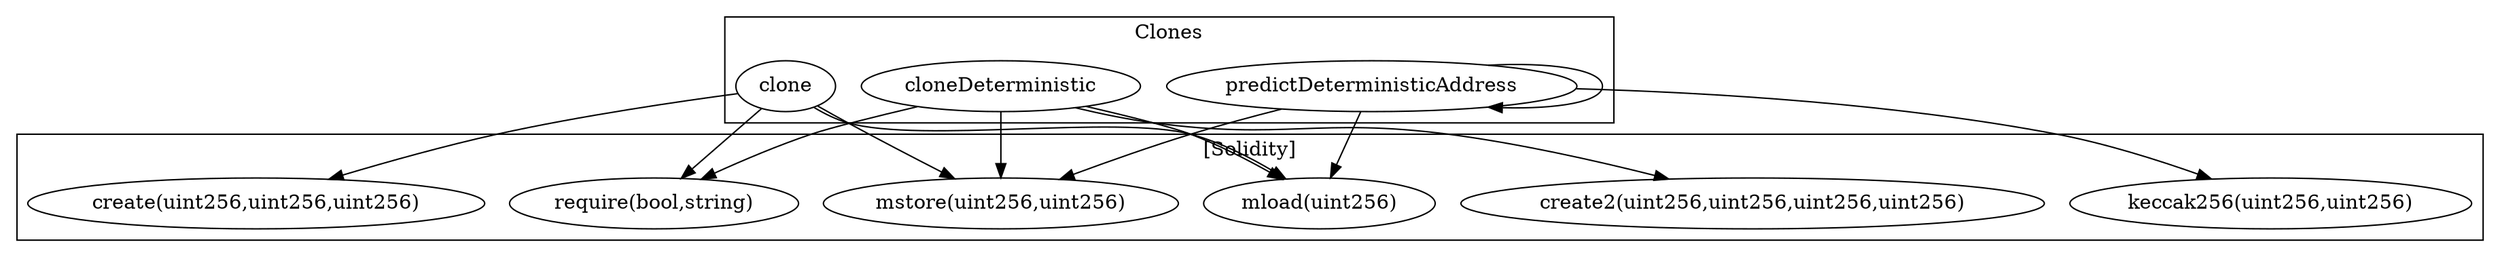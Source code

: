 strict digraph {
subgraph cluster_2126_Clones {
label = "Clones"
"2126_predictDeterministicAddress" [label="predictDeterministicAddress"]
"2126_cloneDeterministic" [label="cloneDeterministic"]
"2126_clone" [label="clone"]
"2126_predictDeterministicAddress" -> "2126_predictDeterministicAddress"
}subgraph cluster_solidity {
label = "[Solidity]"
"mload(uint256)" 
"create(uint256,uint256,uint256)" 
"keccak256(uint256,uint256)" 
"create2(uint256,uint256,uint256,uint256)" 
"require(bool,string)" 
"mstore(uint256,uint256)" 
"2126_cloneDeterministic" -> "create2(uint256,uint256,uint256,uint256)"
"2126_clone" -> "mstore(uint256,uint256)"
"2126_cloneDeterministic" -> "mstore(uint256,uint256)"
"2126_clone" -> "mload(uint256)"
"2126_predictDeterministicAddress" -> "mload(uint256)"
"2126_predictDeterministicAddress" -> "keccak256(uint256,uint256)"
"2126_clone" -> "require(bool,string)"
"2126_predictDeterministicAddress" -> "mstore(uint256,uint256)"
"2126_cloneDeterministic" -> "mload(uint256)"
"2126_cloneDeterministic" -> "require(bool,string)"
"2126_clone" -> "create(uint256,uint256,uint256)"
}
}